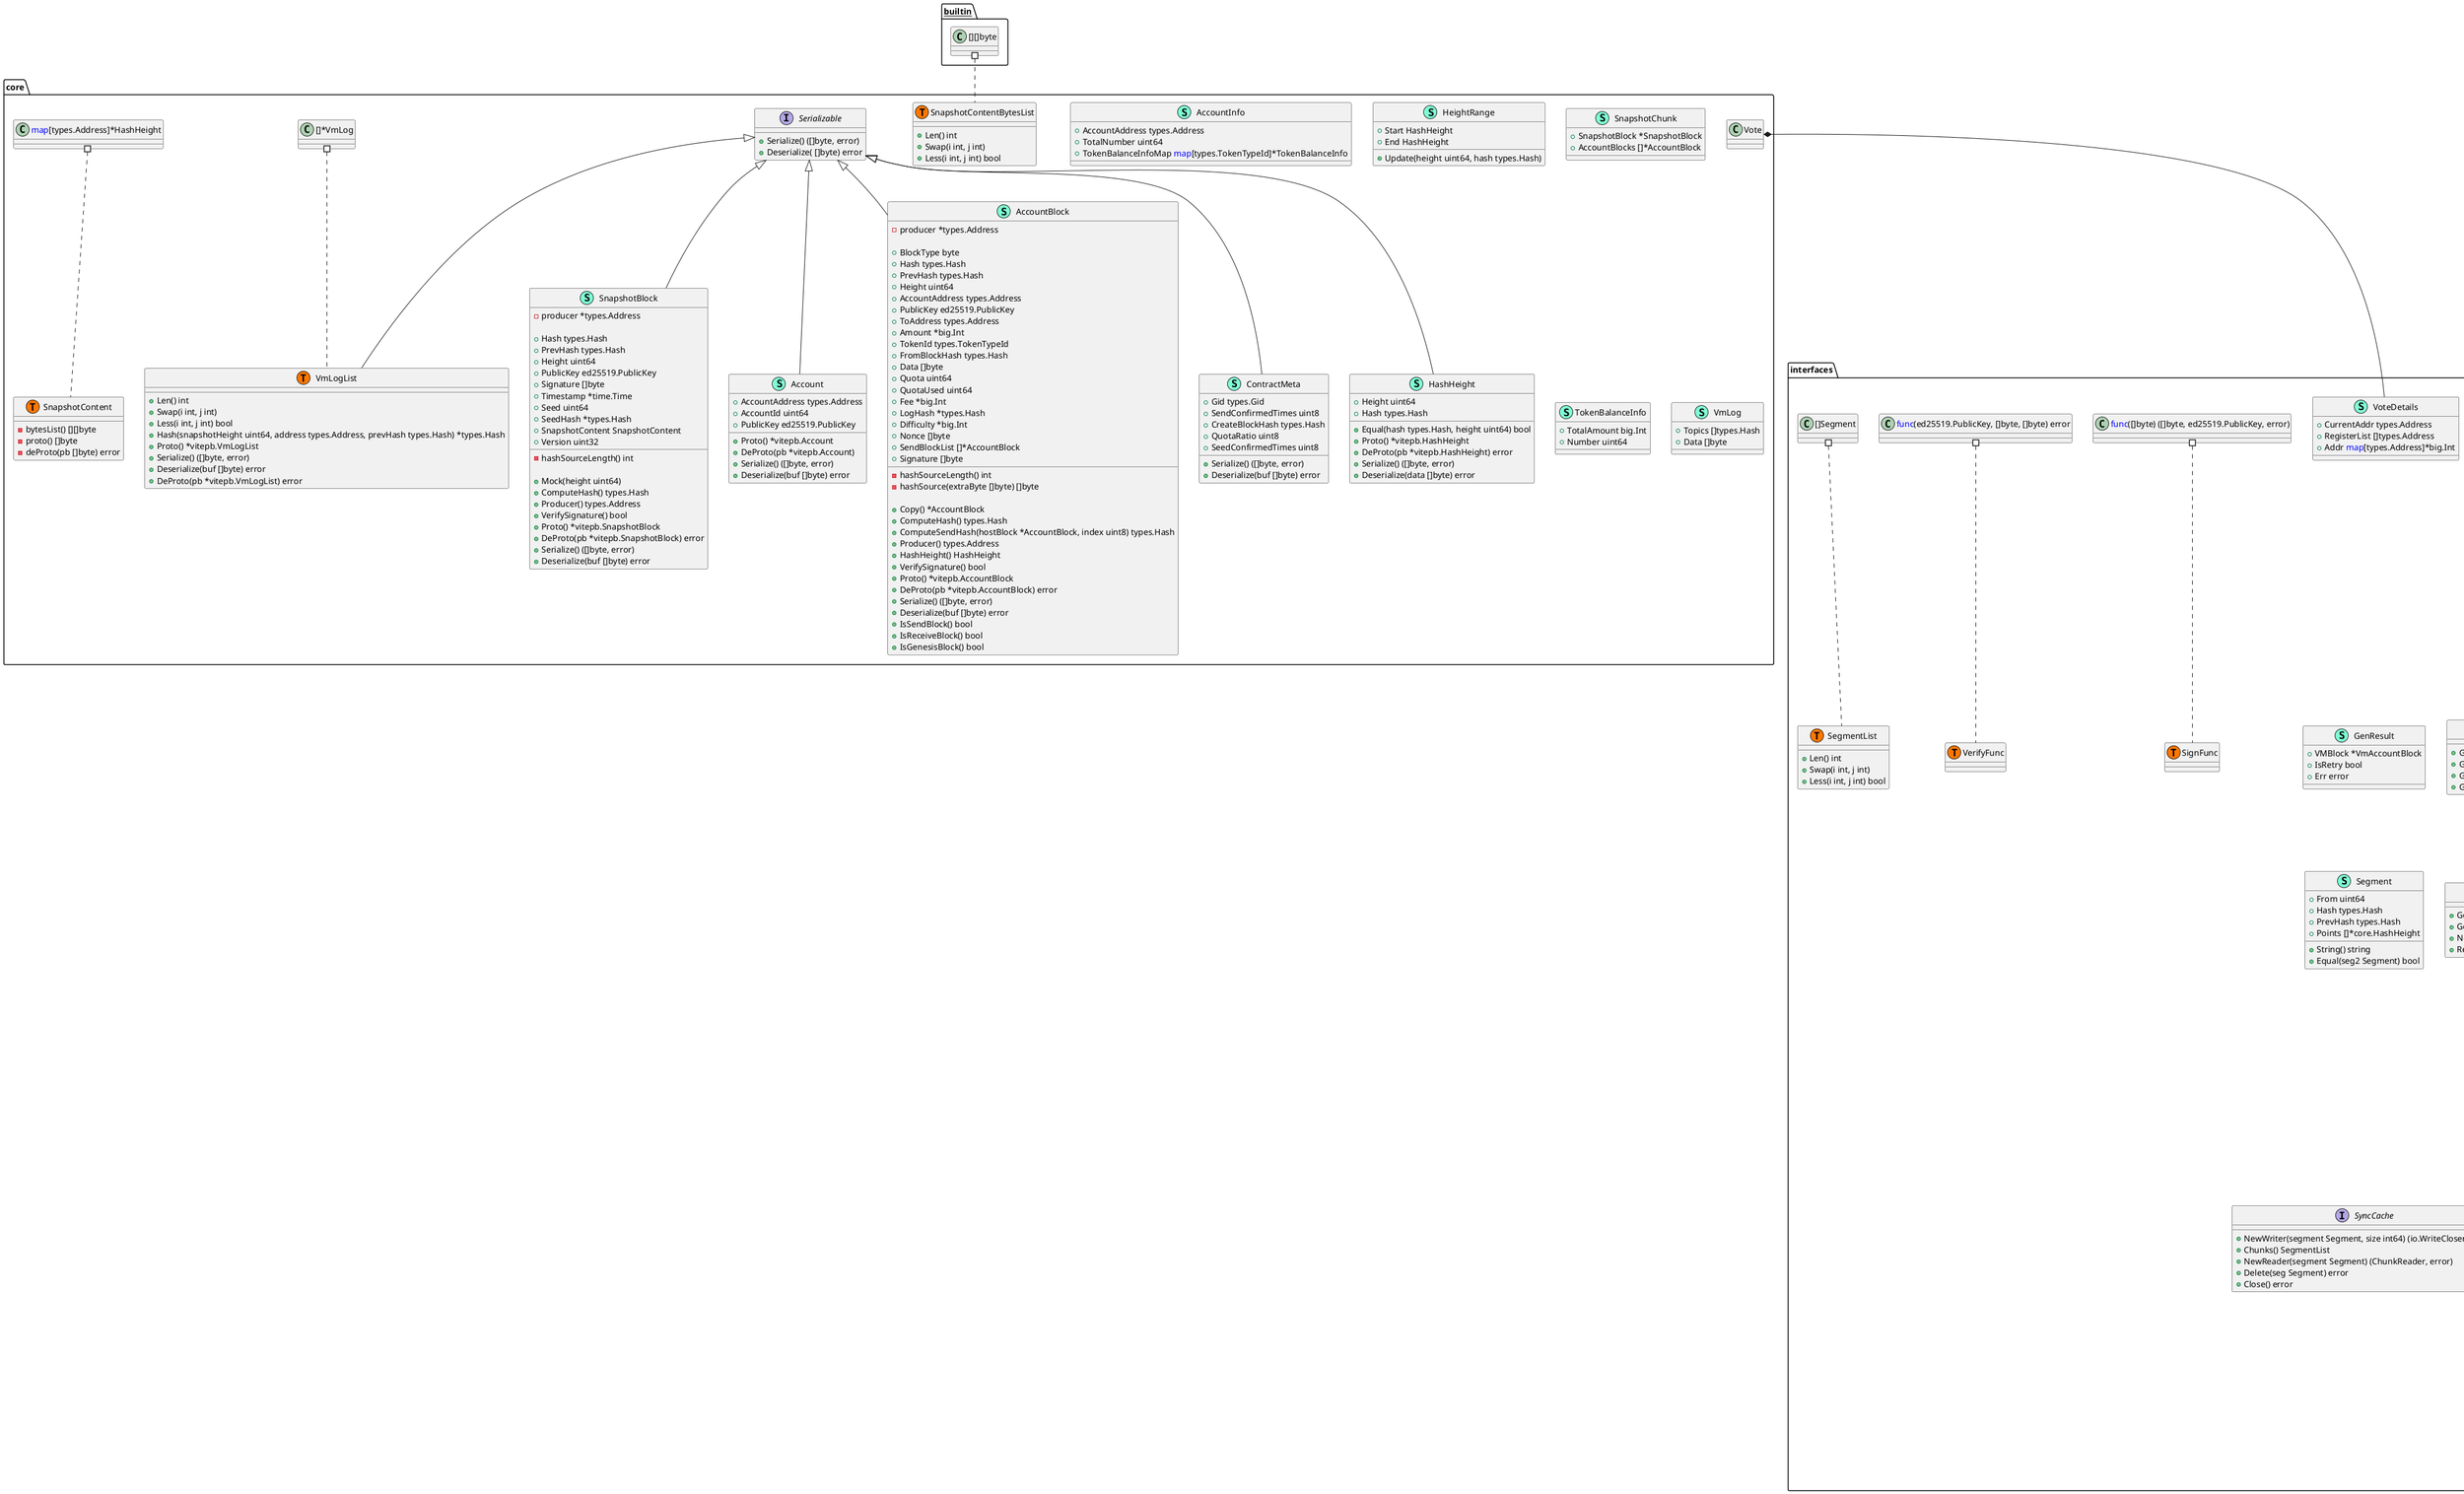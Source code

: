@startuml
namespace core {
    class Account << (S,Aquamarine) >> {
        + AccountAddress types.Address
        + AccountId uint64
        + PublicKey ed25519.PublicKey

        + Proto() *vitepb.Account
        + DeProto(pb *vitepb.Account) 
        + Serialize() ([]byte, error)
        + Deserialize(buf []byte) error

    }
    class AccountBlock << (S,Aquamarine) >> {
        - producer *types.Address

        + BlockType byte
        + Hash types.Hash
        + PrevHash types.Hash
        + Height uint64
        + AccountAddress types.Address
        + PublicKey ed25519.PublicKey
        + ToAddress types.Address
        + Amount *big.Int
        + TokenId types.TokenTypeId
        + FromBlockHash types.Hash
        + Data []byte
        + Quota uint64
        + QuotaUsed uint64
        + Fee *big.Int
        + LogHash *types.Hash
        + Difficulty *big.Int
        + Nonce []byte
        + SendBlockList []*AccountBlock
        + Signature []byte

        - hashSourceLength() int
        - hashSource(extraByte []byte) []byte

        + Copy() *AccountBlock
        + ComputeHash() types.Hash
        + ComputeSendHash(hostBlock *AccountBlock, index uint8) types.Hash
        + Producer() types.Address
        + HashHeight() HashHeight
        + VerifySignature() bool
        + Proto() *vitepb.AccountBlock
        + DeProto(pb *vitepb.AccountBlock) error
        + Serialize() ([]byte, error)
        + Deserialize(buf []byte) error
        + IsSendBlock() bool
        + IsReceiveBlock() bool
        + IsGenesisBlock() bool

    }
    class AccountInfo << (S,Aquamarine) >> {
        + AccountAddress types.Address
        + TotalNumber uint64
        + TokenBalanceInfoMap <font color=blue>map</font>[types.TokenTypeId]*TokenBalanceInfo

    }
    class ContractMeta << (S,Aquamarine) >> {
        + Gid types.Gid
        + SendConfirmedTimes uint8
        + CreateBlockHash types.Hash
        + QuotaRatio uint8
        + SeedConfirmedTimes uint8

        + Serialize() ([]byte, error)
        + Deserialize(buf []byte) error

    }
    class HashHeight << (S,Aquamarine) >> {
        + Height uint64
        + Hash types.Hash

        + Equal(hash types.Hash, height uint64) bool
        + Proto() *vitepb.HashHeight
        + DeProto(pb *vitepb.HashHeight) error
        + Serialize() ([]byte, error)
        + Deserialize(data []byte) error

    }
    class HeightRange << (S,Aquamarine) >> {
        + Start HashHeight
        + End HashHeight

        + Update(height uint64, hash types.Hash) 

    }
    interface Serializable  {
        + Serialize() ([]byte, error)
        + Deserialize( []byte) error

    }
    class SnapshotBlock << (S,Aquamarine) >> {
        - producer *types.Address

        + Hash types.Hash
        + PrevHash types.Hash
        + Height uint64
        + PublicKey ed25519.PublicKey
        + Signature []byte
        + Timestamp *time.Time
        + Seed uint64
        + SeedHash *types.Hash
        + SnapshotContent SnapshotContent
        + Version uint32

        - hashSourceLength() int

        + Mock(height uint64) 
        + ComputeHash() types.Hash
        + Producer() types.Address
        + VerifySignature() bool
        + Proto() *vitepb.SnapshotBlock
        + DeProto(pb *vitepb.SnapshotBlock) error
        + Serialize() ([]byte, error)
        + Deserialize(buf []byte) error

    }
    class SnapshotChunk << (S,Aquamarine) >> {
        + SnapshotBlock *SnapshotBlock
        + AccountBlocks []*AccountBlock

    }
    class SnapshotContent << (S,Aquamarine) >> {
        - bytesList() [][]byte
        - proto() []byte
        - deProto(pb []byte) error

    }
    class SnapshotContentBytesList << (S,Aquamarine) >> {
        + Len() int
        + Swap(i int, j int) 
        + Less(i int, j int) bool

    }
    class TokenBalanceInfo << (S,Aquamarine) >> {
        + TotalAmount big.Int
        + Number uint64

    }
    class VmLog << (S,Aquamarine) >> {
        + Topics []types.Hash
        + Data []byte

    }
    class VmLogList << (S,Aquamarine) >> {
        + Len() int
        + Swap(i int, j int) 
        + Less(i int, j int) bool
        + Hash(snapshotHeight uint64, address types.Address, prevHash types.Hash) *types.Hash
        + Proto() *vitepb.VmLogList
        + Serialize() ([]byte, error)
        + Deserialize(buf []byte) error
        + DeProto(pb *vitepb.VmLogList) error

    }
    class core.SnapshotContent << (T, #FF7700) >>  {
    }
    class core.SnapshotContentBytesList << (T, #FF7700) >>  {
    }
    class core.VmLogList << (T, #FF7700) >>  {
    }
    class "<font color=blue>map</font>[types.Address]*HashHeight" as fontcolorbluemapfonttypesAddressHashHeight {
        'This class was created so that we can correctly have an alias pointing to this name. Since it contains dots that can break namespaces
    }
}

"core.Serializable" <|-- "core.Account"
"core.Serializable" <|-- "core.AccountBlock"
"core.Serializable" <|-- "core.ContractMeta"
"core.Serializable" <|-- "core.HashHeight"
"core.Serializable" <|-- "core.SnapshotBlock"
"core.Serializable" <|-- "core.VmLogList"

namespace interfaces {
    interface Account  {
        + Address() types.Address
        + Sign(msg []byte) ([]byte, ed25519.PublicKey, error)
        + Verify(pub ed25519.PublicKey, message []byte, signdata []byte) error

    }
    interface Batch  {
        + Put(key []byte, value []byte) 
        + Delete(key []byte) 

    }
    interface ChunkReader  {
        + Read() (*core.AccountBlock, *core.SnapshotBlock, error)
        + Close() error
        + Size() int64
        + Verified() bool
        + Verify() 

    }
    class DBStatus << (S,Aquamarine) >> {
        + Name string
        + Count uint64
        + Size uint64
        + Status string

    }
    class GenResult << (S,Aquamarine) >> {
        + VMBlock *VmAccountBlock
        + IsRetry bool
        + Err error

    }
    interface Generator  {
        + GenerateWithBlock(block *core.AccountBlock, fromBlock *core.AccountBlock) (*GenResult, error)
        + GenerateWithMessage(message *IncomingMessage, producer *types.Address, signFunc SignFunc) (*GenResult, error)
        + GenerateWithOnRoad(sendBlock *core.AccountBlock, producer *types.Address, signFunc SignFunc, difficulty *big.Int) (*GenResult, error)
        + GetVMDB() VmDb

    }
    class IncomingMessage << (S,Aquamarine) >> {
        + BlockType byte
        + AccountAddress types.Address
        + ToAddress *types.Address
        + FromBlockHash *types.Hash
        + TokenId *types.TokenTypeId
        + Amount *big.Int
        + Fee *big.Int
        + Data []byte
        + Difficulty *big.Int

    }
    interface LedgerReader  {
        + Seg() Segment
        + Size() int

    }
    class Segment << (S,Aquamarine) >> {
        + From uint64
        + Hash types.Hash
        + PrevHash types.Hash
        + Points []*core.HashHeight

        + String() string
        + Equal(seg2 Segment) bool

    }
    class SegmentList << (S,Aquamarine) >> {
        + Len() int
        + Swap(i int, j int) 
        + Less(i int, j int) bool

    }
    interface StateSnapshot  {
        + GetBalance(tokenId *types.TokenTypeId) (*big.Int, error)
        + GetValue( []byte) ([]byte, error)
        + NewStorageIterator(prefix []byte) StorageIterator
        + Release() 

    }
    interface StorageIterator  {
        + Last() bool
        + Prev() bool
        + Seek(key []byte) bool
        + Next() bool
        + Key() []byte
        + Value() []byte
        + Error() error
        + Release() 

    }
    interface Store  {
        + Get( []byte) ([]byte, error)
        + Has( []byte) (bool, error)

    }
    interface SyncCache  {
        + NewWriter(segment Segment, size int64) (io.WriteCloser, error)
        + Chunks() SegmentList
        + NewReader(segment Segment) (ChunkReader, error)
        + Delete(seg Segment) error
        + Close() error

    }
    class VmAccountBlock << (S,Aquamarine) >> {
        + AccountBlock *core.AccountBlock
        + VmDb VmDb

    }
    interface VmDb  {
        + CanWrite() bool
        + Address() *types.Address
        + LatestSnapshotBlock() (*core.SnapshotBlock, error)
        + PrevAccountBlock() (*core.AccountBlock, error)
        + GetLatestAccountBlock(addr types.Address) (*core.AccountBlock, error)
        + GetCallDepth(sendBlockHash *types.Hash) (uint16, error)
        + GetQuotaUsedList(addr types.Address) []types.QuotaInfo
        + GetGlobalQuota() types.QuotaInfo
        + GetReceiptHash() *types.Hash
        + Reset() 
        + Finish() 
        + GetValue(key []byte) ([]byte, error)
        + GetOriginalValue(key []byte) ([]byte, error)
        + SetValue(key []byte, value []byte) error
        + NewStorageIterator(prefix []byte) (StorageIterator, error)
        + GetUnsavedStorage() [][][]byte
        + GetBalance(tokenTypeId *types.TokenTypeId) (*big.Int, error)
        + SetBalance(tokenTypeId *types.TokenTypeId, amount *big.Int) 
        + GetUnsavedBalanceMap() <font color=blue>map</font>[types.TokenTypeId]*big.Int
        + AddLog(log *core.VmLog) 
        + GetLogList() core.VmLogList
        + GetHistoryLogList(logHash *types.Hash) (core.VmLogList, error)
        + GetLogListHash() *types.Hash
        + GetUnconfirmedBlocks(address types.Address) []*core.AccountBlock
        + GetGenesisSnapshotBlock() *core.SnapshotBlock
        + GetConfirmSnapshotHeader(blockHash types.Hash) (*core.SnapshotBlock, error)
        + GetConfirmedTimes(blockHash types.Hash) (uint64, error)
        + GetSnapshotBlockByHeight(height uint64) (*core.SnapshotBlock, error)
        + SetContractMeta(toAddr types.Address, meta *core.ContractMeta) 
        + GetContractMeta() (*core.ContractMeta, error)
        + GetContractMetaInSnapshot(contractAddress types.Address, snapshotBlock *core.SnapshotBlock) (*core.ContractMeta, error)
        + SetContractCode(code []byte) 
        + GetContractCode() ([]byte, error)
        + GetContractCodeBySnapshotBlock(addr *types.Address, snapshotBlock *core.SnapshotBlock) ([]byte, error)
        + GetUnsavedContractMeta() <font color=blue>map</font>[types.Address]*core.ContractMeta
        + GetUnsavedContractCode() []byte
        + GetStakeBeneficialAmount(addr *types.Address) (*big.Int, error)
        + DebugGetStorage() (<font color=blue>map</font>[string][]byte, error)

    }
    class VoteDetails << (S,Aquamarine) >> {
        + CurrentAddr types.Address
        + RegisterList []types.Address
        + Addr <font color=blue>map</font>[types.Address]*big.Int

    }
    class interfaces.SegmentList << (T, #FF7700) >>  {
    }
    class interfaces.SignFunc << (T, #FF7700) >>  {
    }
    class interfaces.VerifyFunc << (T, #FF7700) >>  {
    }
    class "<font color=blue>func</font>([]byte) ([]byte, ed25519.PublicKey, error)" as fontcolorbluefuncfontbytebyteed25519PublicKeyerror {
        'This class was created so that we can correctly have an alias pointing to this name. Since it contains dots that can break namespaces
    }
    class "<font color=blue>func</font>(ed25519.PublicKey, []byte, []byte) error" as fontcolorbluefuncfonted25519PublicKeybytebyteerror {
        'This class was created so that we can correctly have an alias pointing to this name. Since it contains dots that can break namespaces
    }
}
"core.Vote" *-- "interfaces.VoteDetails"


"__builtin__.[][]byte" #.. "core.SnapshotContentBytesList"
"core.fontcolorbluemapfonttypesAddressHashHeight" #.. "core.SnapshotContent"
"core.[]*VmLog" #.. "core.VmLogList"
"interfaces.fontcolorbluefuncfontbytebyteed25519PublicKeyerror" #.. "interfaces.SignFunc"
"interfaces.fontcolorbluefuncfonted25519PublicKeybytebyteerror" #.. "interfaces.VerifyFunc"
"interfaces.[]Segment" #.. "interfaces.SegmentList"
@enduml
